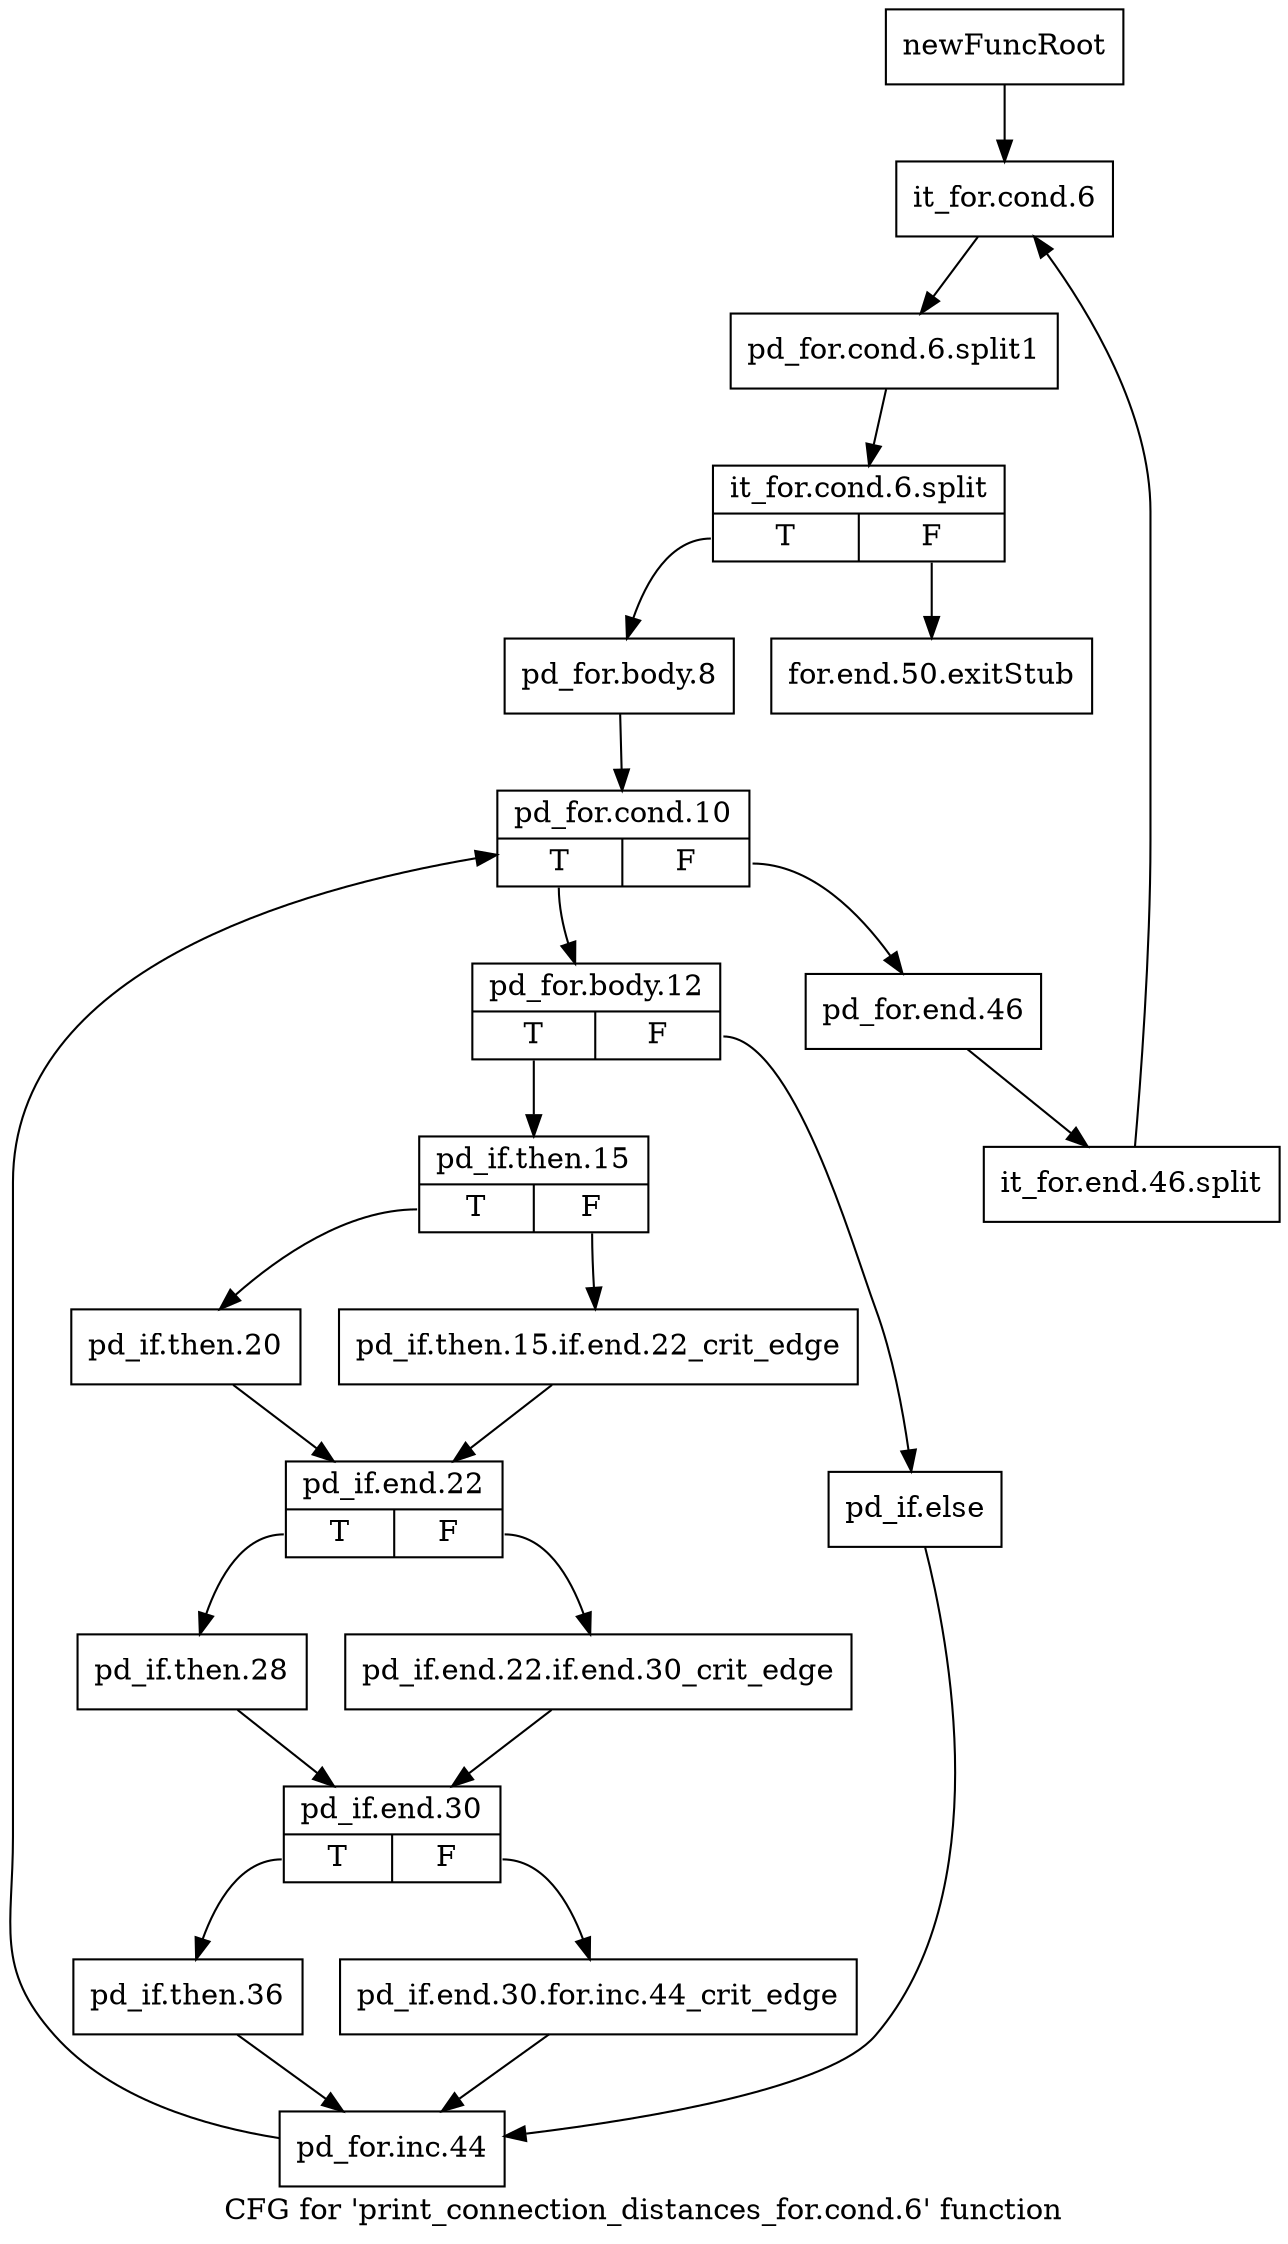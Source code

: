 digraph "CFG for 'print_connection_distances_for.cond.6' function" {
	label="CFG for 'print_connection_distances_for.cond.6' function";

	Node0x43ca490 [shape=record,label="{newFuncRoot}"];
	Node0x43ca490 -> Node0x43ca530;
	Node0x43ca4e0 [shape=record,label="{for.end.50.exitStub}"];
	Node0x43ca530 [shape=record,label="{it_for.cond.6}"];
	Node0x43ca530 -> Node0x50e3190;
	Node0x50e3190 [shape=record,label="{pd_for.cond.6.split1}"];
	Node0x50e3190 -> Node0x5394c40;
	Node0x5394c40 [shape=record,label="{it_for.cond.6.split|{<s0>T|<s1>F}}"];
	Node0x5394c40:s0 -> Node0x43ca580;
	Node0x5394c40:s1 -> Node0x43ca4e0;
	Node0x43ca580 [shape=record,label="{pd_for.body.8}"];
	Node0x43ca580 -> Node0x43ca5d0;
	Node0x43ca5d0 [shape=record,label="{pd_for.cond.10|{<s0>T|<s1>F}}"];
	Node0x43ca5d0:s0 -> Node0x43caf50;
	Node0x43ca5d0:s1 -> Node0x43caf00;
	Node0x43caf00 [shape=record,label="{pd_for.end.46}"];
	Node0x43caf00 -> Node0x539ec80;
	Node0x539ec80 [shape=record,label="{it_for.end.46.split}"];
	Node0x539ec80 -> Node0x43ca530;
	Node0x43caf50 [shape=record,label="{pd_for.body.12|{<s0>T|<s1>F}}"];
	Node0x43caf50:s0 -> Node0x43caff0;
	Node0x43caf50:s1 -> Node0x43cafa0;
	Node0x43cafa0 [shape=record,label="{pd_if.else}"];
	Node0x43cafa0 -> Node0x43cb2c0;
	Node0x43caff0 [shape=record,label="{pd_if.then.15|{<s0>T|<s1>F}}"];
	Node0x43caff0:s0 -> Node0x43cb090;
	Node0x43caff0:s1 -> Node0x43cb040;
	Node0x43cb040 [shape=record,label="{pd_if.then.15.if.end.22_crit_edge}"];
	Node0x43cb040 -> Node0x43cb0e0;
	Node0x43cb090 [shape=record,label="{pd_if.then.20}"];
	Node0x43cb090 -> Node0x43cb0e0;
	Node0x43cb0e0 [shape=record,label="{pd_if.end.22|{<s0>T|<s1>F}}"];
	Node0x43cb0e0:s0 -> Node0x43cb180;
	Node0x43cb0e0:s1 -> Node0x43cb130;
	Node0x43cb130 [shape=record,label="{pd_if.end.22.if.end.30_crit_edge}"];
	Node0x43cb130 -> Node0x43cb1d0;
	Node0x43cb180 [shape=record,label="{pd_if.then.28}"];
	Node0x43cb180 -> Node0x43cb1d0;
	Node0x43cb1d0 [shape=record,label="{pd_if.end.30|{<s0>T|<s1>F}}"];
	Node0x43cb1d0:s0 -> Node0x43cb270;
	Node0x43cb1d0:s1 -> Node0x43cb220;
	Node0x43cb220 [shape=record,label="{pd_if.end.30.for.inc.44_crit_edge}"];
	Node0x43cb220 -> Node0x43cb2c0;
	Node0x43cb270 [shape=record,label="{pd_if.then.36}"];
	Node0x43cb270 -> Node0x43cb2c0;
	Node0x43cb2c0 [shape=record,label="{pd_for.inc.44}"];
	Node0x43cb2c0 -> Node0x43ca5d0;
}
